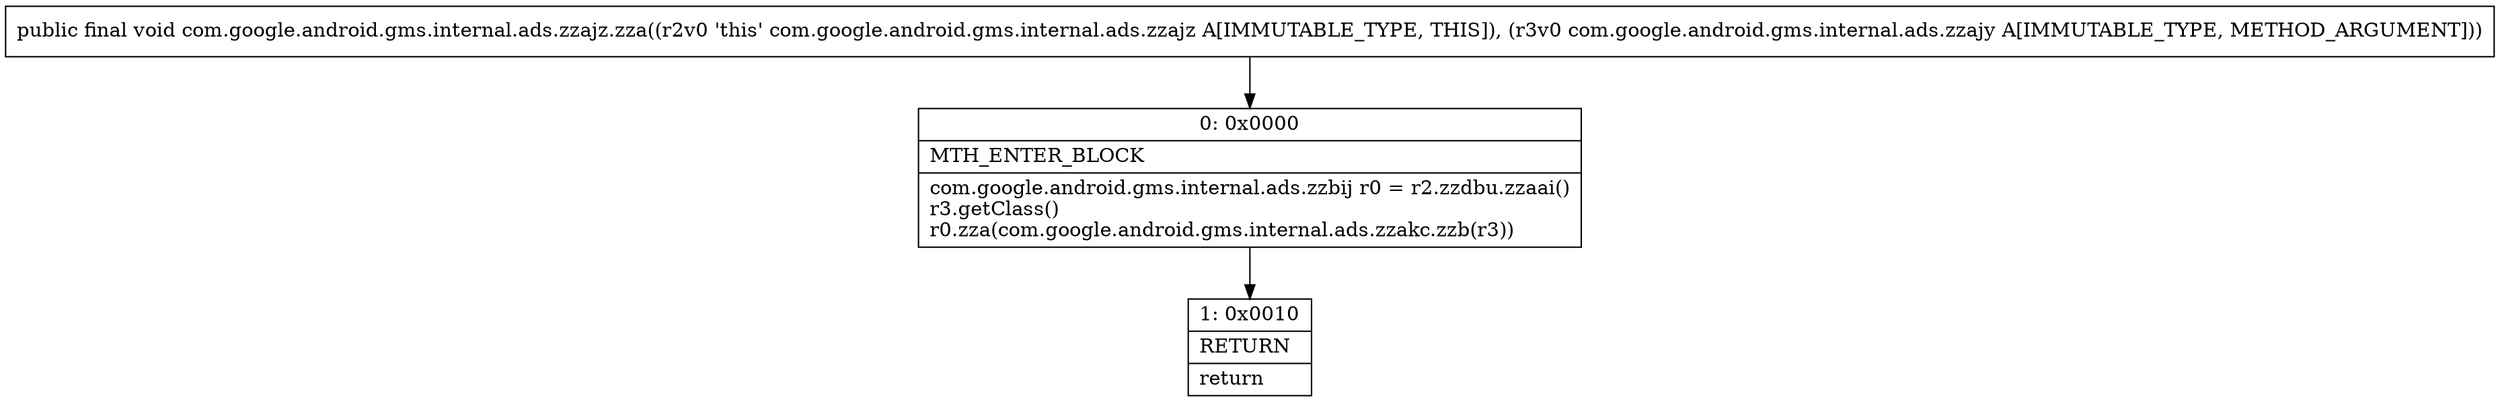 digraph "CFG forcom.google.android.gms.internal.ads.zzajz.zza(Lcom\/google\/android\/gms\/internal\/ads\/zzajy;)V" {
Node_0 [shape=record,label="{0\:\ 0x0000|MTH_ENTER_BLOCK\l|com.google.android.gms.internal.ads.zzbij r0 = r2.zzdbu.zzaai()\lr3.getClass()\lr0.zza(com.google.android.gms.internal.ads.zzakc.zzb(r3))\l}"];
Node_1 [shape=record,label="{1\:\ 0x0010|RETURN\l|return\l}"];
MethodNode[shape=record,label="{public final void com.google.android.gms.internal.ads.zzajz.zza((r2v0 'this' com.google.android.gms.internal.ads.zzajz A[IMMUTABLE_TYPE, THIS]), (r3v0 com.google.android.gms.internal.ads.zzajy A[IMMUTABLE_TYPE, METHOD_ARGUMENT])) }"];
MethodNode -> Node_0;
Node_0 -> Node_1;
}

